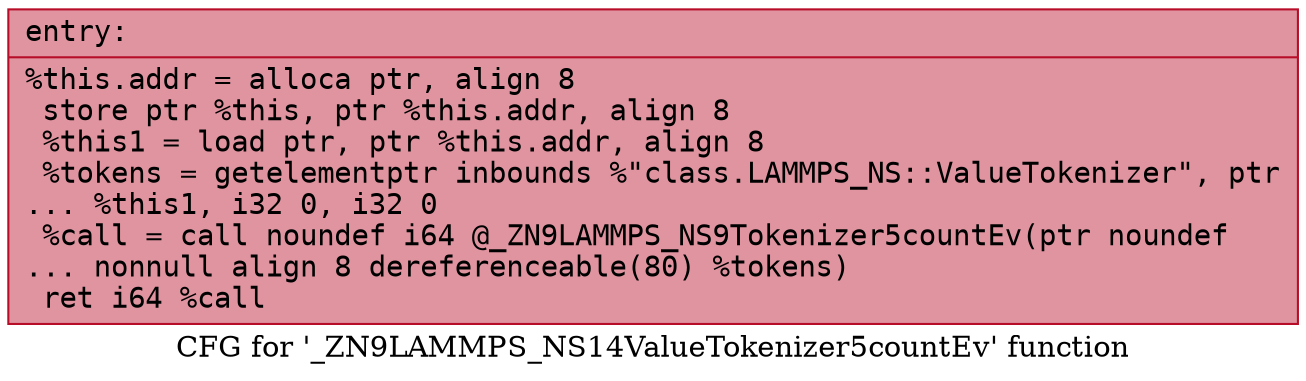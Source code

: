 digraph "CFG for '_ZN9LAMMPS_NS14ValueTokenizer5countEv' function" {
	label="CFG for '_ZN9LAMMPS_NS14ValueTokenizer5countEv' function";

	Node0x55ce20bf6f90 [shape=record,color="#b70d28ff", style=filled, fillcolor="#b70d2870" fontname="Courier",label="{entry:\l|  %this.addr = alloca ptr, align 8\l  store ptr %this, ptr %this.addr, align 8\l  %this1 = load ptr, ptr %this.addr, align 8\l  %tokens = getelementptr inbounds %\"class.LAMMPS_NS::ValueTokenizer\", ptr\l... %this1, i32 0, i32 0\l  %call = call noundef i64 @_ZN9LAMMPS_NS9Tokenizer5countEv(ptr noundef\l... nonnull align 8 dereferenceable(80) %tokens)\l  ret i64 %call\l}"];
}
